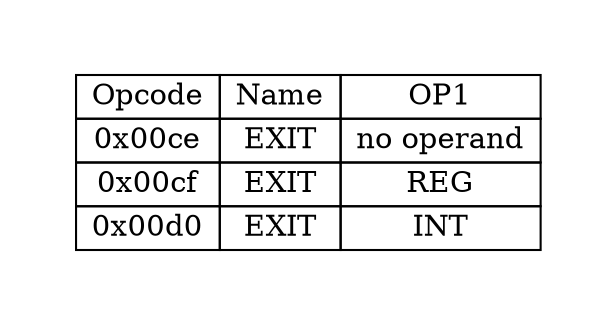 digraph{
graph [pad="0.5", nodesep="0.5", ranksep="2" ]
node[shape=plain]
Foo [label=<
<table border="0" cellborder="1" cellspacing="0">
<tr><td> Opcode </td> <td> Name </td> <td> OP1 </td> </tr>
<tr><td> 0x00ce </td><td> EXIT </td><td> no operand </td> </tr>
<tr><td> 0x00cf </td><td> EXIT </td><td> REG </td> </tr>
<tr><td> 0x00d0 </td><td> EXIT </td><td> INT </td> </tr>
</table>>];
}

